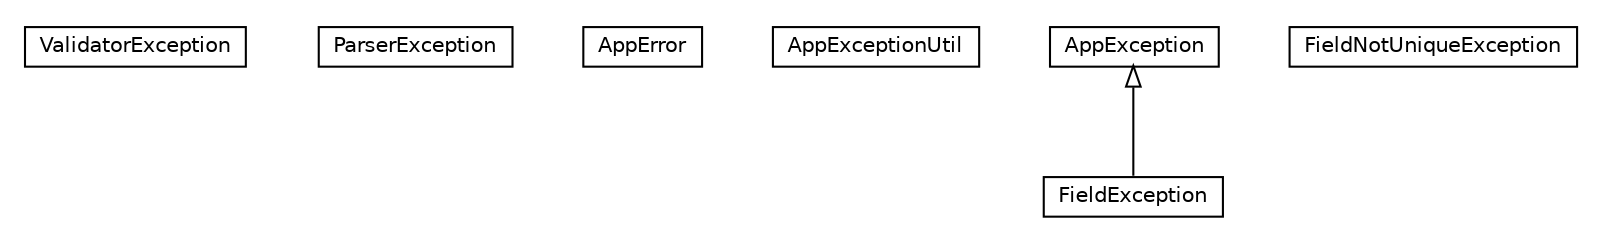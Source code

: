 #!/usr/local/bin/dot
#
# Class diagram 
# Generated by UMLGraph version 5.1 (http://www.umlgraph.org/)
#

digraph G {
	edge [fontname="Helvetica",fontsize=10,labelfontname="Helvetica",labelfontsize=10];
	node [fontname="Helvetica",fontsize=10,shape=plaintext];
	nodesep=0.25;
	ranksep=0.5;
	// cn.edu.uestc.acmicpc.util.exception.ValidatorException
	c2505 [label=<<table title="cn.edu.uestc.acmicpc.util.exception.ValidatorException" border="0" cellborder="1" cellspacing="0" cellpadding="2" port="p" href="./ValidatorException.html">
		<tr><td><table border="0" cellspacing="0" cellpadding="1">
<tr><td align="center" balign="center"> ValidatorException </td></tr>
		</table></td></tr>
		</table>>, fontname="Helvetica", fontcolor="black", fontsize=10.0];
	// cn.edu.uestc.acmicpc.util.exception.ParserException
	c2506 [label=<<table title="cn.edu.uestc.acmicpc.util.exception.ParserException" border="0" cellborder="1" cellspacing="0" cellpadding="2" port="p" href="./ParserException.html">
		<tr><td><table border="0" cellspacing="0" cellpadding="1">
<tr><td align="center" balign="center"> ParserException </td></tr>
		</table></td></tr>
		</table>>, fontname="Helvetica", fontcolor="black", fontsize=10.0];
	// cn.edu.uestc.acmicpc.util.exception.AppError
	c2507 [label=<<table title="cn.edu.uestc.acmicpc.util.exception.AppError" border="0" cellborder="1" cellspacing="0" cellpadding="2" port="p" href="./AppError.html">
		<tr><td><table border="0" cellspacing="0" cellpadding="1">
<tr><td align="center" balign="center"> AppError </td></tr>
		</table></td></tr>
		</table>>, fontname="Helvetica", fontcolor="black", fontsize=10.0];
	// cn.edu.uestc.acmicpc.util.exception.AppExceptionUtil
	c2508 [label=<<table title="cn.edu.uestc.acmicpc.util.exception.AppExceptionUtil" border="0" cellborder="1" cellspacing="0" cellpadding="2" port="p" href="./AppExceptionUtil.html">
		<tr><td><table border="0" cellspacing="0" cellpadding="1">
<tr><td align="center" balign="center"> AppExceptionUtil </td></tr>
		</table></td></tr>
		</table>>, fontname="Helvetica", fontcolor="black", fontsize=10.0];
	// cn.edu.uestc.acmicpc.util.exception.AppException
	c2509 [label=<<table title="cn.edu.uestc.acmicpc.util.exception.AppException" border="0" cellborder="1" cellspacing="0" cellpadding="2" port="p" href="./AppException.html">
		<tr><td><table border="0" cellspacing="0" cellpadding="1">
<tr><td align="center" balign="center"> AppException </td></tr>
		</table></td></tr>
		</table>>, fontname="Helvetica", fontcolor="black", fontsize=10.0];
	// cn.edu.uestc.acmicpc.util.exception.FieldException
	c2510 [label=<<table title="cn.edu.uestc.acmicpc.util.exception.FieldException" border="0" cellborder="1" cellspacing="0" cellpadding="2" port="p" href="./FieldException.html">
		<tr><td><table border="0" cellspacing="0" cellpadding="1">
<tr><td align="center" balign="center"> FieldException </td></tr>
		</table></td></tr>
		</table>>, fontname="Helvetica", fontcolor="black", fontsize=10.0];
	// cn.edu.uestc.acmicpc.util.exception.FieldNotUniqueException
	c2511 [label=<<table title="cn.edu.uestc.acmicpc.util.exception.FieldNotUniqueException" border="0" cellborder="1" cellspacing="0" cellpadding="2" port="p" href="./FieldNotUniqueException.html">
		<tr><td><table border="0" cellspacing="0" cellpadding="1">
<tr><td align="center" balign="center"> FieldNotUniqueException </td></tr>
		</table></td></tr>
		</table>>, fontname="Helvetica", fontcolor="black", fontsize=10.0];
	//cn.edu.uestc.acmicpc.util.exception.FieldException extends cn.edu.uestc.acmicpc.util.exception.AppException
	c2509:p -> c2510:p [dir=back,arrowtail=empty];
}

